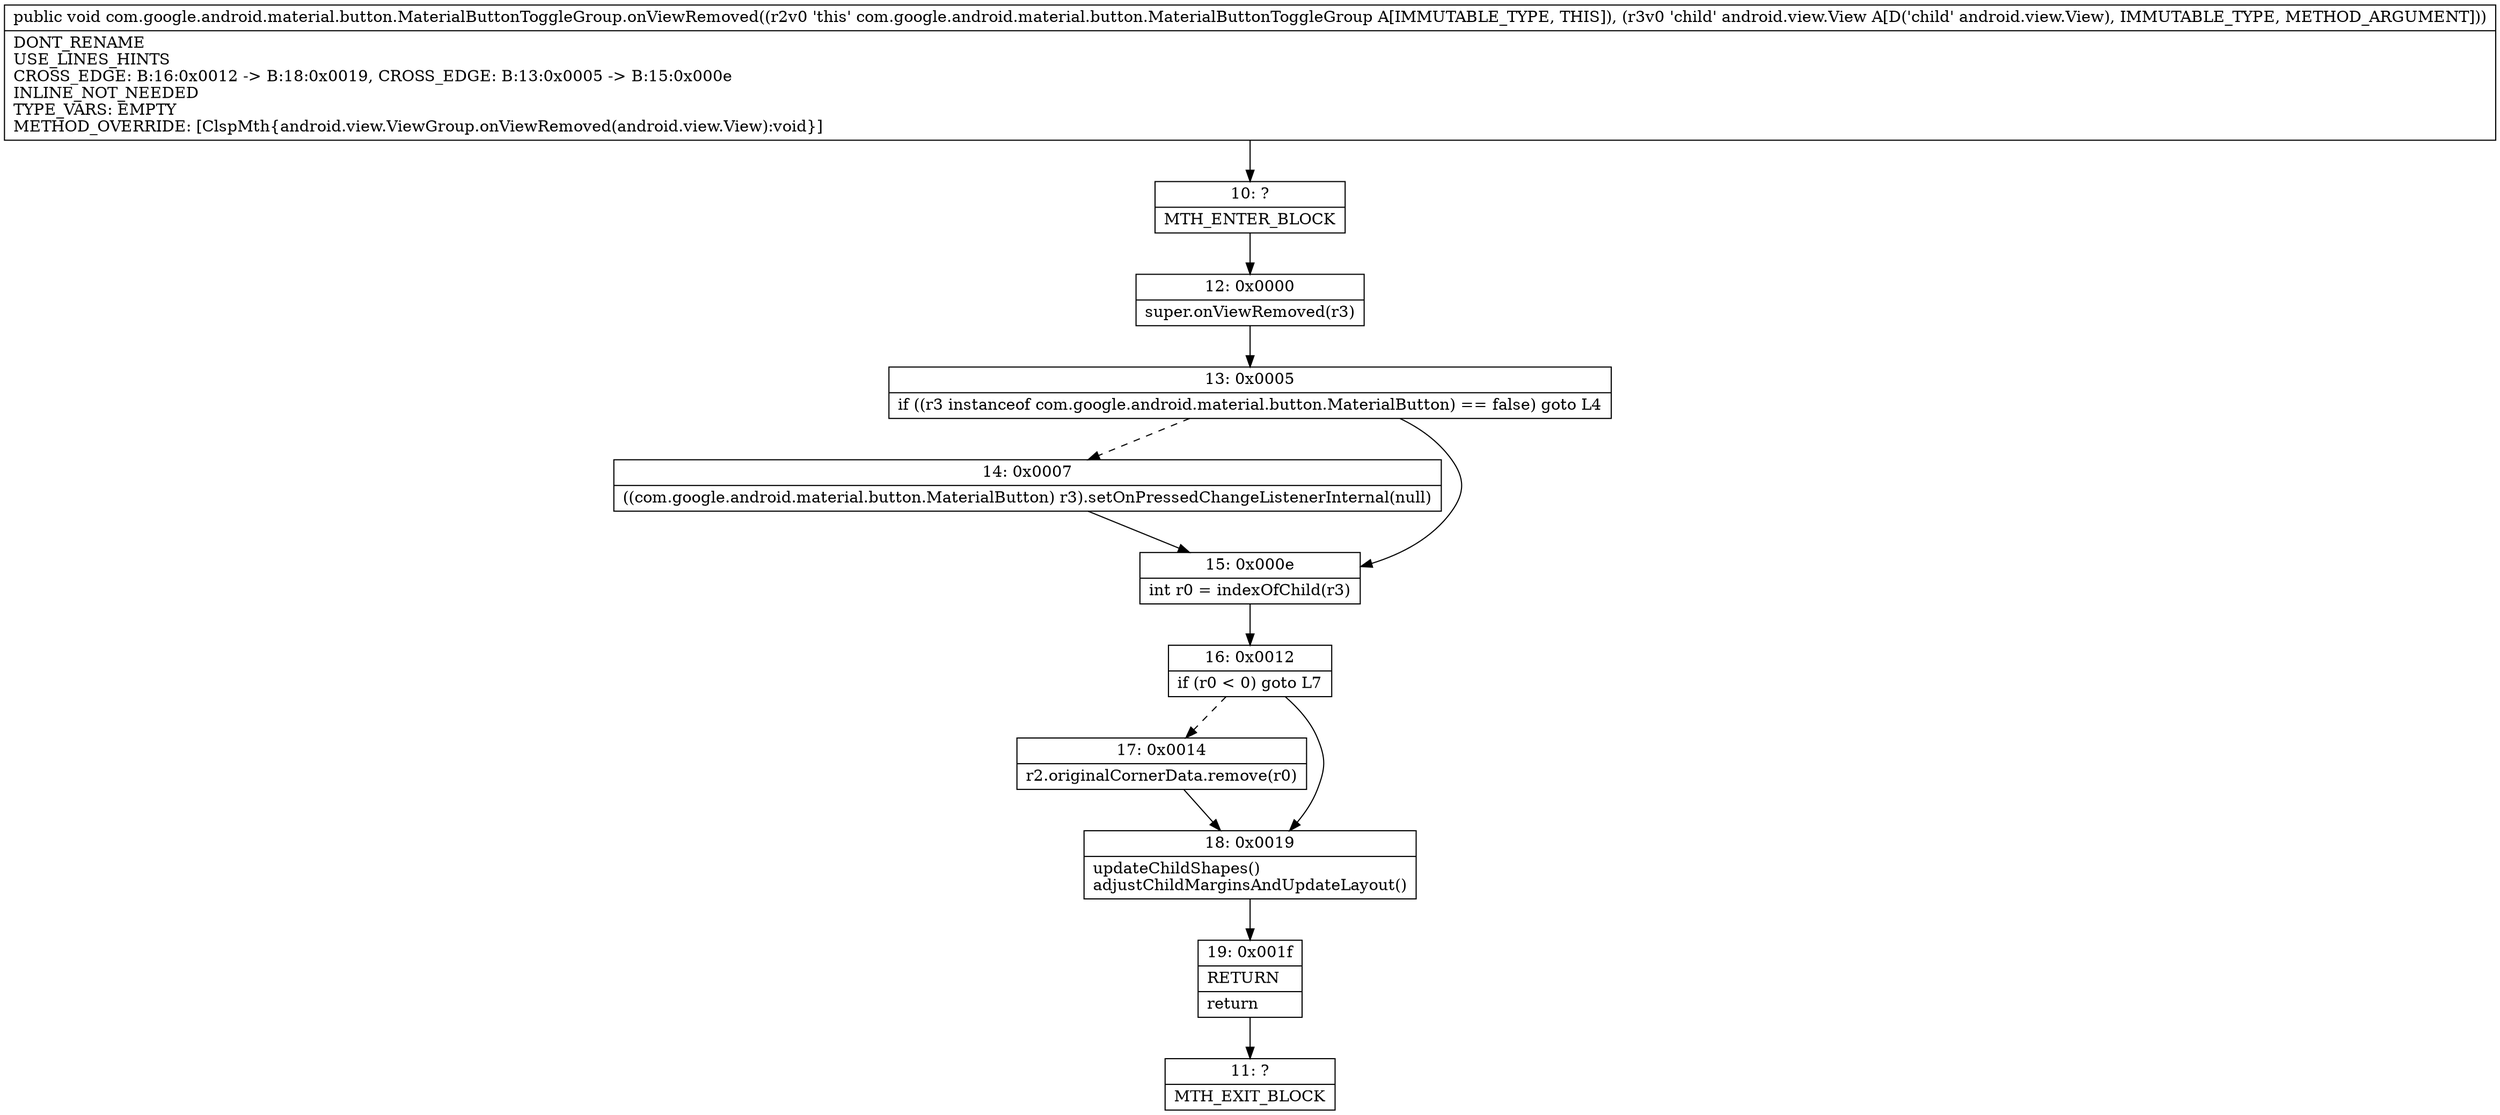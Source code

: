 digraph "CFG forcom.google.android.material.button.MaterialButtonToggleGroup.onViewRemoved(Landroid\/view\/View;)V" {
Node_10 [shape=record,label="{10\:\ ?|MTH_ENTER_BLOCK\l}"];
Node_12 [shape=record,label="{12\:\ 0x0000|super.onViewRemoved(r3)\l}"];
Node_13 [shape=record,label="{13\:\ 0x0005|if ((r3 instanceof com.google.android.material.button.MaterialButton) == false) goto L4\l}"];
Node_14 [shape=record,label="{14\:\ 0x0007|((com.google.android.material.button.MaterialButton) r3).setOnPressedChangeListenerInternal(null)\l}"];
Node_15 [shape=record,label="{15\:\ 0x000e|int r0 = indexOfChild(r3)\l}"];
Node_16 [shape=record,label="{16\:\ 0x0012|if (r0 \< 0) goto L7\l}"];
Node_17 [shape=record,label="{17\:\ 0x0014|r2.originalCornerData.remove(r0)\l}"];
Node_18 [shape=record,label="{18\:\ 0x0019|updateChildShapes()\ladjustChildMarginsAndUpdateLayout()\l}"];
Node_19 [shape=record,label="{19\:\ 0x001f|RETURN\l|return\l}"];
Node_11 [shape=record,label="{11\:\ ?|MTH_EXIT_BLOCK\l}"];
MethodNode[shape=record,label="{public void com.google.android.material.button.MaterialButtonToggleGroup.onViewRemoved((r2v0 'this' com.google.android.material.button.MaterialButtonToggleGroup A[IMMUTABLE_TYPE, THIS]), (r3v0 'child' android.view.View A[D('child' android.view.View), IMMUTABLE_TYPE, METHOD_ARGUMENT]))  | DONT_RENAME\lUSE_LINES_HINTS\lCROSS_EDGE: B:16:0x0012 \-\> B:18:0x0019, CROSS_EDGE: B:13:0x0005 \-\> B:15:0x000e\lINLINE_NOT_NEEDED\lTYPE_VARS: EMPTY\lMETHOD_OVERRIDE: [ClspMth\{android.view.ViewGroup.onViewRemoved(android.view.View):void\}]\l}"];
MethodNode -> Node_10;Node_10 -> Node_12;
Node_12 -> Node_13;
Node_13 -> Node_14[style=dashed];
Node_13 -> Node_15;
Node_14 -> Node_15;
Node_15 -> Node_16;
Node_16 -> Node_17[style=dashed];
Node_16 -> Node_18;
Node_17 -> Node_18;
Node_18 -> Node_19;
Node_19 -> Node_11;
}

